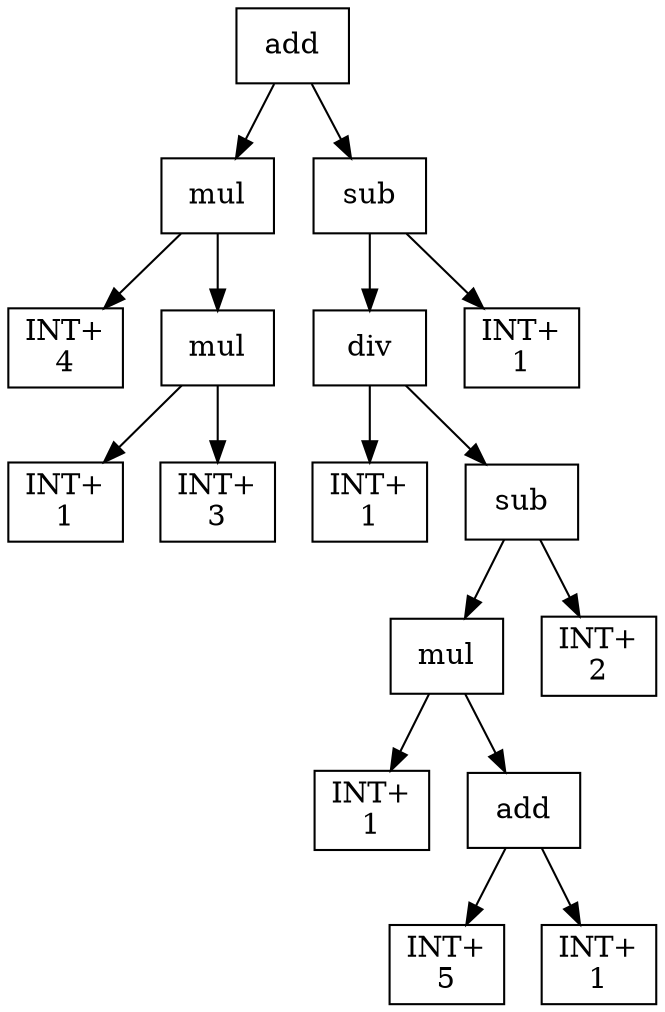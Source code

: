 digraph expr {
  node [shape=box];
  n1 [label="add"];
  n2 [label="mul"];
  n3 [label="INT+\n4"];
  n4 [label="mul"];
  n5 [label="INT+\n1"];
  n6 [label="INT+\n3"];
  n4 -> n5;
  n4 -> n6;
  n2 -> n3;
  n2 -> n4;
  n7 [label="sub"];
  n8 [label="div"];
  n9 [label="INT+\n1"];
  n10 [label="sub"];
  n11 [label="mul"];
  n12 [label="INT+\n1"];
  n13 [label="add"];
  n14 [label="INT+\n5"];
  n15 [label="INT+\n1"];
  n13 -> n14;
  n13 -> n15;
  n11 -> n12;
  n11 -> n13;
  n16 [label="INT+\n2"];
  n10 -> n11;
  n10 -> n16;
  n8 -> n9;
  n8 -> n10;
  n17 [label="INT+\n1"];
  n7 -> n8;
  n7 -> n17;
  n1 -> n2;
  n1 -> n7;
}